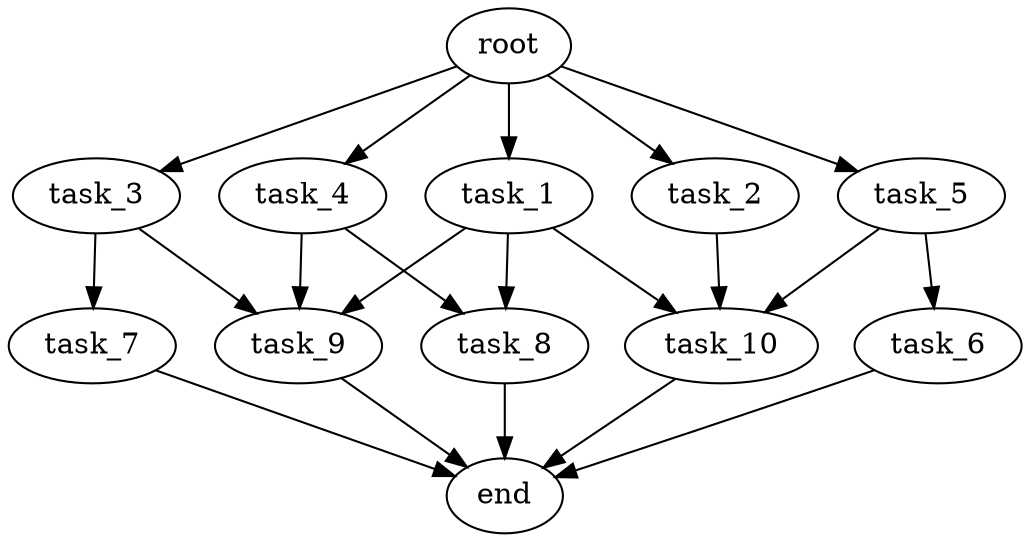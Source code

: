 digraph G {
  root [size="0.000000e+00"];
  task_1 [size="6.254041e+11"];
  task_2 [size="4.000299e+11"];
  task_3 [size="3.423192e+11"];
  task_4 [size="5.891875e+11"];
  task_5 [size="8.320920e+11"];
  task_6 [size="2.800132e+11"];
  task_7 [size="5.036075e+10"];
  task_8 [size="2.313576e+11"];
  task_9 [size="1.994269e+11"];
  task_10 [size="1.280031e+10"];
  end [size="0.000000e+00"];

  root -> task_1 [size="1.000000e-12"];
  root -> task_2 [size="1.000000e-12"];
  root -> task_3 [size="1.000000e-12"];
  root -> task_4 [size="1.000000e-12"];
  root -> task_5 [size="1.000000e-12"];
  task_1 -> task_8 [size="1.156788e+08"];
  task_1 -> task_9 [size="6.647564e+07"];
  task_1 -> task_10 [size="4.266769e+06"];
  task_2 -> task_10 [size="4.266769e+06"];
  task_3 -> task_7 [size="5.036075e+07"];
  task_3 -> task_9 [size="6.647564e+07"];
  task_4 -> task_8 [size="1.156788e+08"];
  task_4 -> task_9 [size="6.647564e+07"];
  task_5 -> task_6 [size="2.800132e+08"];
  task_5 -> task_10 [size="4.266769e+06"];
  task_6 -> end [size="1.000000e-12"];
  task_7 -> end [size="1.000000e-12"];
  task_8 -> end [size="1.000000e-12"];
  task_9 -> end [size="1.000000e-12"];
  task_10 -> end [size="1.000000e-12"];
}
